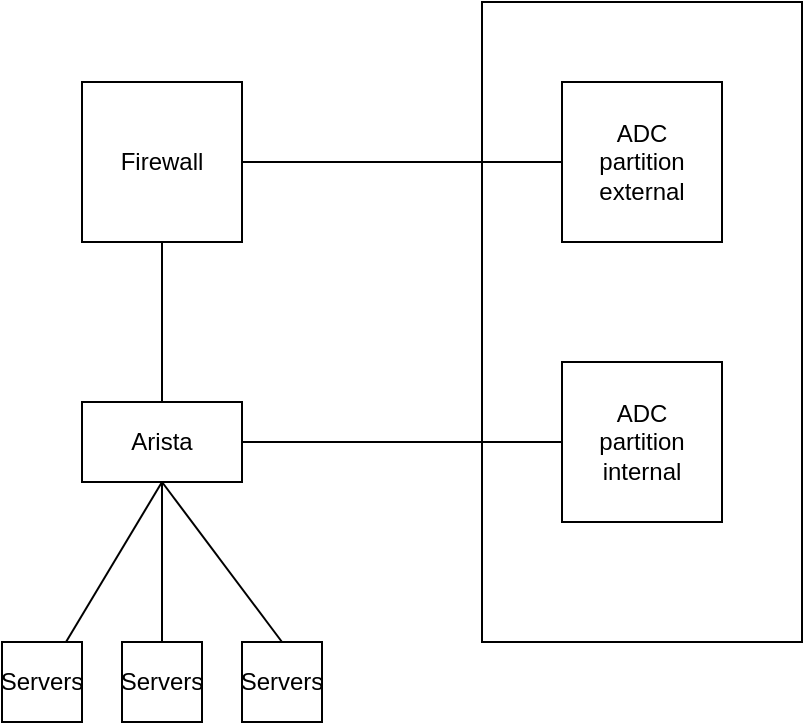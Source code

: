 <mxfile version="14.1.8" type="github" pages="2">
  <diagram id="k8EkvNdDGj31XDd_zV52" name="Page-2">
    <mxGraphModel dx="1379" dy="773" grid="1" gridSize="10" guides="1" tooltips="1" connect="1" arrows="1" fold="1" page="1" pageScale="1" pageWidth="850" pageHeight="1100" math="0" shadow="0">
      <root>
        <mxCell id="xyKw549dWuxi-CQc9__s-0" />
        <mxCell id="xyKw549dWuxi-CQc9__s-1" parent="xyKw549dWuxi-CQc9__s-0" />
        <mxCell id="6_nzheeOkEoSt1_5COXQ-0" value="" style="rounded=0;whiteSpace=wrap;html=1;rotation=90;" parent="xyKw549dWuxi-CQc9__s-1" vertex="1">
          <mxGeometry x="400" y="200" width="320" height="160" as="geometry" />
        </mxCell>
        <mxCell id="xyKw549dWuxi-CQc9__s-2" value="ADC&lt;br&gt;partition&lt;br&gt;external" style="whiteSpace=wrap;html=1;aspect=fixed;" parent="xyKw549dWuxi-CQc9__s-1" vertex="1">
          <mxGeometry x="520" y="160" width="80" height="80" as="geometry" />
        </mxCell>
        <mxCell id="xyKw549dWuxi-CQc9__s-3" value="Firewall" style="whiteSpace=wrap;html=1;aspect=fixed;" parent="xyKw549dWuxi-CQc9__s-1" vertex="1">
          <mxGeometry x="280" y="160" width="80" height="80" as="geometry" />
        </mxCell>
        <mxCell id="xyKw549dWuxi-CQc9__s-4" value="" style="endArrow=none;html=1;exitX=1;exitY=0.5;exitDx=0;exitDy=0;entryX=0;entryY=0.5;entryDx=0;entryDy=0;" parent="xyKw549dWuxi-CQc9__s-1" source="xyKw549dWuxi-CQc9__s-3" target="xyKw549dWuxi-CQc9__s-2" edge="1">
          <mxGeometry width="50" height="50" relative="1" as="geometry">
            <mxPoint x="440" y="420" as="sourcePoint" />
            <mxPoint x="490" y="370" as="targetPoint" />
          </mxGeometry>
        </mxCell>
        <mxCell id="xyKw549dWuxi-CQc9__s-6" value="" style="endArrow=none;html=1;entryX=0.5;entryY=1;entryDx=0;entryDy=0;" parent="xyKw549dWuxi-CQc9__s-1" target="xyKw549dWuxi-CQc9__s-3" edge="1">
          <mxGeometry width="50" height="50" relative="1" as="geometry">
            <mxPoint x="320" y="320" as="sourcePoint" />
            <mxPoint x="490" y="370" as="targetPoint" />
            <Array as="points" />
          </mxGeometry>
        </mxCell>
        <mxCell id="xyKw549dWuxi-CQc9__s-8" value="Arista" style="rounded=0;whiteSpace=wrap;html=1;" parent="xyKw549dWuxi-CQc9__s-1" vertex="1">
          <mxGeometry x="280" y="320" width="80" height="40" as="geometry" />
        </mxCell>
        <mxCell id="xyKw549dWuxi-CQc9__s-9" value="ADC&lt;br&gt;partition&lt;br&gt;internal" style="whiteSpace=wrap;html=1;aspect=fixed;" parent="xyKw549dWuxi-CQc9__s-1" vertex="1">
          <mxGeometry x="520" y="300" width="80" height="80" as="geometry" />
        </mxCell>
        <mxCell id="xyKw549dWuxi-CQc9__s-10" value="" style="endArrow=none;html=1;exitX=1;exitY=0.5;exitDx=0;exitDy=0;entryX=0;entryY=0.5;entryDx=0;entryDy=0;" parent="xyKw549dWuxi-CQc9__s-1" source="xyKw549dWuxi-CQc9__s-8" target="xyKw549dWuxi-CQc9__s-9" edge="1">
          <mxGeometry width="50" height="50" relative="1" as="geometry">
            <mxPoint x="350" y="470" as="sourcePoint" />
            <mxPoint x="490" y="510" as="targetPoint" />
          </mxGeometry>
        </mxCell>
        <mxCell id="xyKw549dWuxi-CQc9__s-11" value="Servers" style="whiteSpace=wrap;html=1;aspect=fixed;" parent="xyKw549dWuxi-CQc9__s-1" vertex="1">
          <mxGeometry x="240" y="440" width="40" height="40" as="geometry" />
        </mxCell>
        <mxCell id="xyKw549dWuxi-CQc9__s-13" value="" style="endArrow=none;html=1;" parent="xyKw549dWuxi-CQc9__s-1" source="xyKw549dWuxi-CQc9__s-11" edge="1">
          <mxGeometry width="50" height="50" relative="1" as="geometry">
            <mxPoint x="270" y="410" as="sourcePoint" />
            <mxPoint x="320" y="360" as="targetPoint" />
          </mxGeometry>
        </mxCell>
        <mxCell id="xyKw549dWuxi-CQc9__s-14" value="Servers" style="whiteSpace=wrap;html=1;aspect=fixed;" parent="xyKw549dWuxi-CQc9__s-1" vertex="1">
          <mxGeometry x="300" y="440" width="40" height="40" as="geometry" />
        </mxCell>
        <mxCell id="xyKw549dWuxi-CQc9__s-15" value="Servers" style="whiteSpace=wrap;html=1;aspect=fixed;" parent="xyKw549dWuxi-CQc9__s-1" vertex="1">
          <mxGeometry x="360" y="440" width="40" height="40" as="geometry" />
        </mxCell>
        <mxCell id="xyKw549dWuxi-CQc9__s-16" value="" style="endArrow=none;html=1;exitX=0.5;exitY=0;exitDx=0;exitDy=0;" parent="xyKw549dWuxi-CQc9__s-1" source="xyKw549dWuxi-CQc9__s-15" edge="1">
          <mxGeometry width="50" height="50" relative="1" as="geometry">
            <mxPoint x="250" y="450" as="sourcePoint" />
            <mxPoint x="320" y="360" as="targetPoint" />
          </mxGeometry>
        </mxCell>
        <mxCell id="xyKw549dWuxi-CQc9__s-17" value="" style="endArrow=none;html=1;exitX=0.5;exitY=0;exitDx=0;exitDy=0;" parent="xyKw549dWuxi-CQc9__s-1" source="xyKw549dWuxi-CQc9__s-14" edge="1">
          <mxGeometry width="50" height="50" relative="1" as="geometry">
            <mxPoint x="270" y="410" as="sourcePoint" />
            <mxPoint x="320" y="360" as="targetPoint" />
          </mxGeometry>
        </mxCell>
      </root>
    </mxGraphModel>
  </diagram>
  <diagram id="dELCox2J8Vh3dwzdTJPM" name="Page-3">
    <mxGraphModel dx="1379" dy="773" grid="1" gridSize="10" guides="1" tooltips="1" connect="1" arrows="1" fold="1" page="1" pageScale="1" pageWidth="850" pageHeight="1100" math="0" shadow="0">
      <root>
        <mxCell id="2otHCrnPiioCd6f6IcFH-0" />
        <mxCell id="2otHCrnPiioCd6f6IcFH-1" parent="2otHCrnPiioCd6f6IcFH-0" />
        <mxCell id="2otHCrnPiioCd6f6IcFH-2" value="ADC" style="whiteSpace=wrap;html=1;aspect=fixed;" parent="2otHCrnPiioCd6f6IcFH-1" vertex="1">
          <mxGeometry x="520" y="300" width="80" height="80" as="geometry" />
        </mxCell>
        <mxCell id="2otHCrnPiioCd6f6IcFH-3" value="Firewall" style="whiteSpace=wrap;html=1;aspect=fixed;" parent="2otHCrnPiioCd6f6IcFH-1" vertex="1">
          <mxGeometry x="280" y="160" width="80" height="80" as="geometry" />
        </mxCell>
        <mxCell id="2otHCrnPiioCd6f6IcFH-5" value="" style="endArrow=none;html=1;entryX=0.5;entryY=1;entryDx=0;entryDy=0;" parent="2otHCrnPiioCd6f6IcFH-1" target="2otHCrnPiioCd6f6IcFH-3" edge="1">
          <mxGeometry width="50" height="50" relative="1" as="geometry">
            <mxPoint x="320" y="320" as="sourcePoint" />
            <mxPoint x="490" y="370" as="targetPoint" />
            <Array as="points" />
          </mxGeometry>
        </mxCell>
        <mxCell id="2otHCrnPiioCd6f6IcFH-6" value="Arista" style="rounded=0;whiteSpace=wrap;html=1;" parent="2otHCrnPiioCd6f6IcFH-1" vertex="1">
          <mxGeometry x="280" y="320" width="80" height="40" as="geometry" />
        </mxCell>
        <mxCell id="2otHCrnPiioCd6f6IcFH-8" value="" style="endArrow=none;html=1;exitX=1;exitY=0.5;exitDx=0;exitDy=0;" parent="2otHCrnPiioCd6f6IcFH-1" source="2otHCrnPiioCd6f6IcFH-6" edge="1">
          <mxGeometry width="50" height="50" relative="1" as="geometry">
            <mxPoint x="350" y="470" as="sourcePoint" />
            <mxPoint x="518" y="340" as="targetPoint" />
            <Array as="points">
              <mxPoint x="520" y="340" />
            </Array>
          </mxGeometry>
        </mxCell>
        <mxCell id="2otHCrnPiioCd6f6IcFH-9" value="Servers" style="whiteSpace=wrap;html=1;aspect=fixed;" parent="2otHCrnPiioCd6f6IcFH-1" vertex="1">
          <mxGeometry x="240" y="440" width="40" height="40" as="geometry" />
        </mxCell>
        <mxCell id="2otHCrnPiioCd6f6IcFH-10" value="" style="endArrow=none;html=1;" parent="2otHCrnPiioCd6f6IcFH-1" source="2otHCrnPiioCd6f6IcFH-9" edge="1">
          <mxGeometry width="50" height="50" relative="1" as="geometry">
            <mxPoint x="270" y="410" as="sourcePoint" />
            <mxPoint x="320" y="360" as="targetPoint" />
          </mxGeometry>
        </mxCell>
        <mxCell id="2otHCrnPiioCd6f6IcFH-11" value="Servers" style="whiteSpace=wrap;html=1;aspect=fixed;" parent="2otHCrnPiioCd6f6IcFH-1" vertex="1">
          <mxGeometry x="300" y="440" width="40" height="40" as="geometry" />
        </mxCell>
        <mxCell id="2otHCrnPiioCd6f6IcFH-12" value="Servers" style="whiteSpace=wrap;html=1;aspect=fixed;" parent="2otHCrnPiioCd6f6IcFH-1" vertex="1">
          <mxGeometry x="360" y="440" width="40" height="40" as="geometry" />
        </mxCell>
        <mxCell id="2otHCrnPiioCd6f6IcFH-13" value="" style="endArrow=none;html=1;exitX=0.5;exitY=0;exitDx=0;exitDy=0;" parent="2otHCrnPiioCd6f6IcFH-1" source="2otHCrnPiioCd6f6IcFH-12" edge="1">
          <mxGeometry width="50" height="50" relative="1" as="geometry">
            <mxPoint x="250" y="450" as="sourcePoint" />
            <mxPoint x="320" y="360" as="targetPoint" />
          </mxGeometry>
        </mxCell>
        <mxCell id="2otHCrnPiioCd6f6IcFH-14" value="" style="endArrow=none;html=1;exitX=0.5;exitY=0;exitDx=0;exitDy=0;" parent="2otHCrnPiioCd6f6IcFH-1" source="2otHCrnPiioCd6f6IcFH-11" edge="1">
          <mxGeometry width="50" height="50" relative="1" as="geometry">
            <mxPoint x="270" y="410" as="sourcePoint" />
            <mxPoint x="320" y="360" as="targetPoint" />
          </mxGeometry>
        </mxCell>
        <mxCell id="2otHCrnPiioCd6f6IcFH-16" value="Trust" style="text;html=1;strokeColor=none;fillColor=none;align=center;verticalAlign=middle;whiteSpace=wrap;rounded=0;" parent="2otHCrnPiioCd6f6IcFH-1" vertex="1">
          <mxGeometry x="280" y="260" width="40" height="20" as="geometry" />
        </mxCell>
      </root>
    </mxGraphModel>
  </diagram>
</mxfile>

